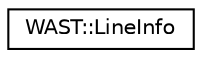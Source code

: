 digraph "Graphical Class Hierarchy"
{
  edge [fontname="Helvetica",fontsize="10",labelfontname="Helvetica",labelfontsize="10"];
  node [fontname="Helvetica",fontsize="10",shape=record];
  rankdir="LR";
  Node0 [label="WAST::LineInfo",height=0.2,width=0.4,color="black", fillcolor="white", style="filled",URL="$struct_w_a_s_t_1_1_line_info.html"];
}

